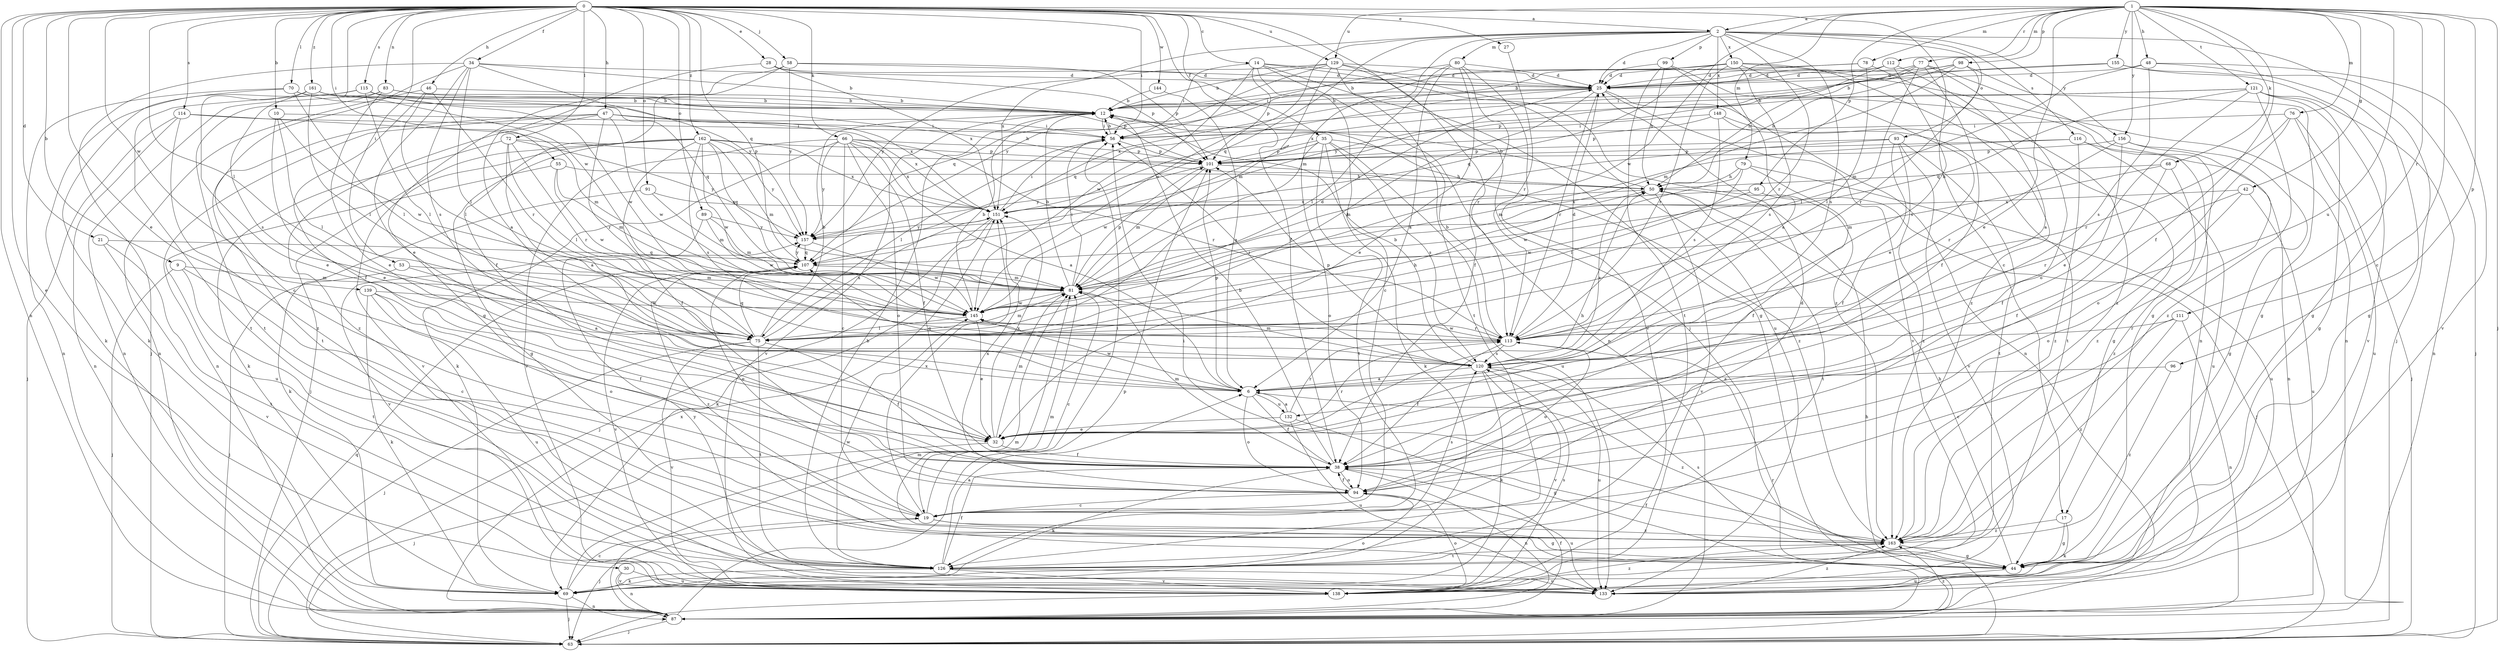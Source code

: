 strict digraph  {
0;
1;
2;
6;
9;
10;
12;
14;
17;
19;
21;
25;
27;
28;
30;
32;
34;
35;
38;
42;
44;
46;
47;
48;
50;
53;
55;
56;
58;
63;
66;
68;
69;
70;
72;
75;
76;
77;
78;
79;
80;
81;
83;
87;
89;
91;
93;
94;
95;
96;
98;
99;
101;
107;
111;
112;
113;
114;
115;
116;
120;
121;
126;
129;
132;
133;
138;
139;
144;
145;
148;
150;
151;
155;
156;
157;
161;
162;
163;
0 -> 2  [label=a];
0 -> 9  [label=b];
0 -> 10  [label=b];
0 -> 14  [label=c];
0 -> 17  [label=c];
0 -> 21  [label=d];
0 -> 27  [label=e];
0 -> 28  [label=e];
0 -> 30  [label=e];
0 -> 32  [label=e];
0 -> 34  [label=f];
0 -> 35  [label=f];
0 -> 38  [label=f];
0 -> 46  [label=h];
0 -> 47  [label=h];
0 -> 53  [label=i];
0 -> 55  [label=i];
0 -> 56  [label=i];
0 -> 58  [label=j];
0 -> 63  [label=j];
0 -> 66  [label=k];
0 -> 70  [label=l];
0 -> 72  [label=l];
0 -> 75  [label=l];
0 -> 83  [label=n];
0 -> 87  [label=n];
0 -> 89  [label=o];
0 -> 91  [label=o];
0 -> 107  [label=q];
0 -> 114  [label=s];
0 -> 115  [label=s];
0 -> 129  [label=u];
0 -> 139  [label=w];
0 -> 144  [label=w];
0 -> 145  [label=w];
0 -> 161  [label=z];
0 -> 162  [label=z];
1 -> 2  [label=a];
1 -> 17  [label=c];
1 -> 32  [label=e];
1 -> 38  [label=f];
1 -> 42  [label=g];
1 -> 48  [label=h];
1 -> 63  [label=j];
1 -> 68  [label=k];
1 -> 76  [label=m];
1 -> 77  [label=m];
1 -> 78  [label=m];
1 -> 79  [label=m];
1 -> 95  [label=p];
1 -> 96  [label=p];
1 -> 98  [label=p];
1 -> 111  [label=r];
1 -> 112  [label=r];
1 -> 121  [label=t];
1 -> 129  [label=u];
1 -> 132  [label=u];
1 -> 145  [label=w];
1 -> 155  [label=y];
1 -> 156  [label=y];
2 -> 25  [label=d];
2 -> 63  [label=j];
2 -> 80  [label=m];
2 -> 81  [label=m];
2 -> 93  [label=o];
2 -> 99  [label=p];
2 -> 107  [label=q];
2 -> 113  [label=r];
2 -> 116  [label=s];
2 -> 120  [label=s];
2 -> 145  [label=w];
2 -> 148  [label=x];
2 -> 150  [label=x];
2 -> 151  [label=x];
2 -> 156  [label=y];
6 -> 38  [label=f];
6 -> 94  [label=o];
6 -> 101  [label=p];
6 -> 107  [label=q];
6 -> 132  [label=u];
6 -> 145  [label=w];
6 -> 163  [label=z];
9 -> 19  [label=c];
9 -> 63  [label=j];
9 -> 81  [label=m];
9 -> 126  [label=t];
10 -> 32  [label=e];
10 -> 56  [label=i];
10 -> 75  [label=l];
10 -> 145  [label=w];
12 -> 56  [label=i];
12 -> 138  [label=v];
14 -> 19  [label=c];
14 -> 25  [label=d];
14 -> 44  [label=g];
14 -> 56  [label=i];
14 -> 87  [label=n];
14 -> 101  [label=p];
14 -> 145  [label=w];
14 -> 163  [label=z];
17 -> 44  [label=g];
17 -> 69  [label=k];
17 -> 163  [label=z];
19 -> 25  [label=d];
19 -> 44  [label=g];
19 -> 56  [label=i];
19 -> 63  [label=j];
19 -> 120  [label=s];
19 -> 151  [label=x];
19 -> 163  [label=z];
21 -> 107  [label=q];
21 -> 126  [label=t];
21 -> 138  [label=v];
25 -> 12  [label=b];
25 -> 75  [label=l];
25 -> 87  [label=n];
25 -> 107  [label=q];
25 -> 113  [label=r];
25 -> 138  [label=v];
25 -> 151  [label=x];
27 -> 113  [label=r];
28 -> 6  [label=a];
28 -> 25  [label=d];
28 -> 101  [label=p];
28 -> 151  [label=x];
30 -> 87  [label=n];
30 -> 133  [label=u];
30 -> 138  [label=v];
32 -> 38  [label=f];
32 -> 50  [label=h];
32 -> 63  [label=j];
32 -> 81  [label=m];
32 -> 113  [label=r];
32 -> 151  [label=x];
34 -> 12  [label=b];
34 -> 19  [label=c];
34 -> 25  [label=d];
34 -> 32  [label=e];
34 -> 63  [label=j];
34 -> 75  [label=l];
34 -> 120  [label=s];
34 -> 157  [label=y];
35 -> 69  [label=k];
35 -> 94  [label=o];
35 -> 101  [label=p];
35 -> 120  [label=s];
35 -> 126  [label=t];
35 -> 133  [label=u];
35 -> 145  [label=w];
35 -> 163  [label=z];
38 -> 12  [label=b];
38 -> 69  [label=k];
38 -> 81  [label=m];
38 -> 87  [label=n];
38 -> 94  [label=o];
42 -> 94  [label=o];
42 -> 113  [label=r];
42 -> 133  [label=u];
42 -> 151  [label=x];
44 -> 50  [label=h];
44 -> 120  [label=s];
44 -> 133  [label=u];
46 -> 12  [label=b];
46 -> 38  [label=f];
46 -> 75  [label=l];
46 -> 87  [label=n];
46 -> 113  [label=r];
47 -> 56  [label=i];
47 -> 87  [label=n];
47 -> 113  [label=r];
47 -> 126  [label=t];
47 -> 145  [label=w];
47 -> 151  [label=x];
47 -> 163  [label=z];
48 -> 25  [label=d];
48 -> 44  [label=g];
48 -> 81  [label=m];
48 -> 120  [label=s];
48 -> 138  [label=v];
50 -> 12  [label=b];
50 -> 120  [label=s];
50 -> 126  [label=t];
50 -> 138  [label=v];
50 -> 151  [label=x];
53 -> 6  [label=a];
53 -> 63  [label=j];
53 -> 81  [label=m];
55 -> 50  [label=h];
55 -> 81  [label=m];
55 -> 133  [label=u];
55 -> 145  [label=w];
56 -> 12  [label=b];
56 -> 75  [label=l];
56 -> 101  [label=p];
58 -> 25  [label=d];
58 -> 38  [label=f];
58 -> 44  [label=g];
58 -> 101  [label=p];
58 -> 157  [label=y];
63 -> 50  [label=h];
63 -> 107  [label=q];
66 -> 6  [label=a];
66 -> 19  [label=c];
66 -> 38  [label=f];
66 -> 69  [label=k];
66 -> 94  [label=o];
66 -> 101  [label=p];
66 -> 113  [label=r];
66 -> 138  [label=v];
66 -> 151  [label=x];
66 -> 157  [label=y];
68 -> 38  [label=f];
68 -> 50  [label=h];
68 -> 81  [label=m];
68 -> 163  [label=z];
69 -> 19  [label=c];
69 -> 63  [label=j];
69 -> 81  [label=m];
69 -> 87  [label=n];
69 -> 94  [label=o];
70 -> 12  [label=b];
70 -> 69  [label=k];
70 -> 75  [label=l];
70 -> 87  [label=n];
70 -> 107  [label=q];
72 -> 6  [label=a];
72 -> 69  [label=k];
72 -> 75  [label=l];
72 -> 101  [label=p];
72 -> 113  [label=r];
72 -> 157  [label=y];
75 -> 12  [label=b];
75 -> 38  [label=f];
75 -> 50  [label=h];
75 -> 63  [label=j];
75 -> 81  [label=m];
75 -> 107  [label=q];
75 -> 126  [label=t];
75 -> 138  [label=v];
75 -> 151  [label=x];
76 -> 56  [label=i];
76 -> 63  [label=j];
76 -> 94  [label=o];
76 -> 113  [label=r];
76 -> 133  [label=u];
77 -> 25  [label=d];
77 -> 38  [label=f];
77 -> 44  [label=g];
77 -> 75  [label=l];
77 -> 94  [label=o];
77 -> 151  [label=x];
77 -> 157  [label=y];
78 -> 12  [label=b];
78 -> 25  [label=d];
78 -> 75  [label=l];
78 -> 163  [label=z];
79 -> 38  [label=f];
79 -> 50  [label=h];
79 -> 75  [label=l];
79 -> 133  [label=u];
79 -> 145  [label=w];
80 -> 6  [label=a];
80 -> 25  [label=d];
80 -> 32  [label=e];
80 -> 38  [label=f];
80 -> 56  [label=i];
80 -> 75  [label=l];
80 -> 138  [label=v];
81 -> 12  [label=b];
81 -> 19  [label=c];
81 -> 56  [label=i];
81 -> 101  [label=p];
81 -> 145  [label=w];
83 -> 12  [label=b];
83 -> 32  [label=e];
83 -> 87  [label=n];
83 -> 101  [label=p];
83 -> 126  [label=t];
87 -> 38  [label=f];
87 -> 63  [label=j];
87 -> 81  [label=m];
87 -> 101  [label=p];
87 -> 113  [label=r];
87 -> 151  [label=x];
87 -> 163  [label=z];
89 -> 81  [label=m];
89 -> 138  [label=v];
89 -> 145  [label=w];
89 -> 157  [label=y];
91 -> 69  [label=k];
91 -> 81  [label=m];
91 -> 151  [label=x];
93 -> 38  [label=f];
93 -> 81  [label=m];
93 -> 101  [label=p];
93 -> 126  [label=t];
93 -> 138  [label=v];
93 -> 163  [label=z];
94 -> 19  [label=c];
94 -> 38  [label=f];
94 -> 133  [label=u];
94 -> 151  [label=x];
95 -> 63  [label=j];
95 -> 145  [label=w];
95 -> 151  [label=x];
96 -> 6  [label=a];
96 -> 163  [label=z];
98 -> 25  [label=d];
98 -> 44  [label=g];
98 -> 50  [label=h];
98 -> 56  [label=i];
98 -> 81  [label=m];
98 -> 113  [label=r];
99 -> 6  [label=a];
99 -> 25  [label=d];
99 -> 50  [label=h];
99 -> 87  [label=n];
99 -> 126  [label=t];
101 -> 50  [label=h];
101 -> 81  [label=m];
101 -> 157  [label=y];
107 -> 81  [label=m];
107 -> 94  [label=o];
107 -> 138  [label=v];
107 -> 157  [label=y];
107 -> 163  [label=z];
111 -> 19  [label=c];
111 -> 87  [label=n];
111 -> 113  [label=r];
111 -> 163  [label=z];
112 -> 6  [label=a];
112 -> 12  [label=b];
112 -> 25  [label=d];
112 -> 50  [label=h];
112 -> 120  [label=s];
113 -> 12  [label=b];
113 -> 25  [label=d];
113 -> 38  [label=f];
113 -> 94  [label=o];
113 -> 120  [label=s];
113 -> 145  [label=w];
114 -> 56  [label=i];
114 -> 63  [label=j];
114 -> 81  [label=m];
114 -> 87  [label=n];
114 -> 163  [label=z];
115 -> 12  [label=b];
115 -> 69  [label=k];
115 -> 75  [label=l];
115 -> 126  [label=t];
115 -> 145  [label=w];
115 -> 151  [label=x];
116 -> 81  [label=m];
116 -> 87  [label=n];
116 -> 101  [label=p];
116 -> 133  [label=u];
116 -> 163  [label=z];
120 -> 6  [label=a];
120 -> 12  [label=b];
120 -> 56  [label=i];
120 -> 69  [label=k];
120 -> 81  [label=m];
120 -> 101  [label=p];
120 -> 133  [label=u];
120 -> 138  [label=v];
121 -> 12  [label=b];
121 -> 32  [label=e];
121 -> 44  [label=g];
121 -> 87  [label=n];
121 -> 101  [label=p];
121 -> 107  [label=q];
121 -> 138  [label=v];
121 -> 163  [label=z];
126 -> 6  [label=a];
126 -> 12  [label=b];
126 -> 38  [label=f];
126 -> 69  [label=k];
126 -> 133  [label=u];
126 -> 138  [label=v];
126 -> 145  [label=w];
129 -> 12  [label=b];
129 -> 25  [label=d];
129 -> 81  [label=m];
129 -> 107  [label=q];
129 -> 113  [label=r];
129 -> 126  [label=t];
129 -> 133  [label=u];
129 -> 157  [label=y];
132 -> 6  [label=a];
132 -> 32  [label=e];
132 -> 44  [label=g];
132 -> 113  [label=r];
132 -> 133  [label=u];
133 -> 157  [label=y];
133 -> 163  [label=z];
138 -> 63  [label=j];
138 -> 94  [label=o];
138 -> 120  [label=s];
138 -> 163  [label=z];
139 -> 38  [label=f];
139 -> 69  [label=k];
139 -> 94  [label=o];
139 -> 133  [label=u];
139 -> 145  [label=w];
144 -> 6  [label=a];
144 -> 12  [label=b];
145 -> 12  [label=b];
145 -> 25  [label=d];
145 -> 32  [label=e];
145 -> 75  [label=l];
145 -> 113  [label=r];
148 -> 44  [label=g];
148 -> 56  [label=i];
148 -> 101  [label=p];
148 -> 120  [label=s];
148 -> 126  [label=t];
150 -> 25  [label=d];
150 -> 32  [label=e];
150 -> 87  [label=n];
150 -> 107  [label=q];
150 -> 113  [label=r];
150 -> 120  [label=s];
150 -> 157  [label=y];
150 -> 163  [label=z];
151 -> 56  [label=i];
151 -> 63  [label=j];
151 -> 69  [label=k];
151 -> 157  [label=y];
155 -> 12  [label=b];
155 -> 25  [label=d];
155 -> 44  [label=g];
155 -> 63  [label=j];
156 -> 38  [label=f];
156 -> 44  [label=g];
156 -> 101  [label=p];
156 -> 113  [label=r];
156 -> 163  [label=z];
157 -> 107  [label=q];
157 -> 145  [label=w];
161 -> 12  [label=b];
161 -> 32  [label=e];
161 -> 50  [label=h];
161 -> 75  [label=l];
161 -> 120  [label=s];
162 -> 38  [label=f];
162 -> 44  [label=g];
162 -> 63  [label=j];
162 -> 81  [label=m];
162 -> 101  [label=p];
162 -> 107  [label=q];
162 -> 120  [label=s];
162 -> 138  [label=v];
162 -> 145  [label=w];
162 -> 151  [label=x];
162 -> 157  [label=y];
163 -> 38  [label=f];
163 -> 44  [label=g];
163 -> 56  [label=i];
163 -> 81  [label=m];
163 -> 126  [label=t];
}
